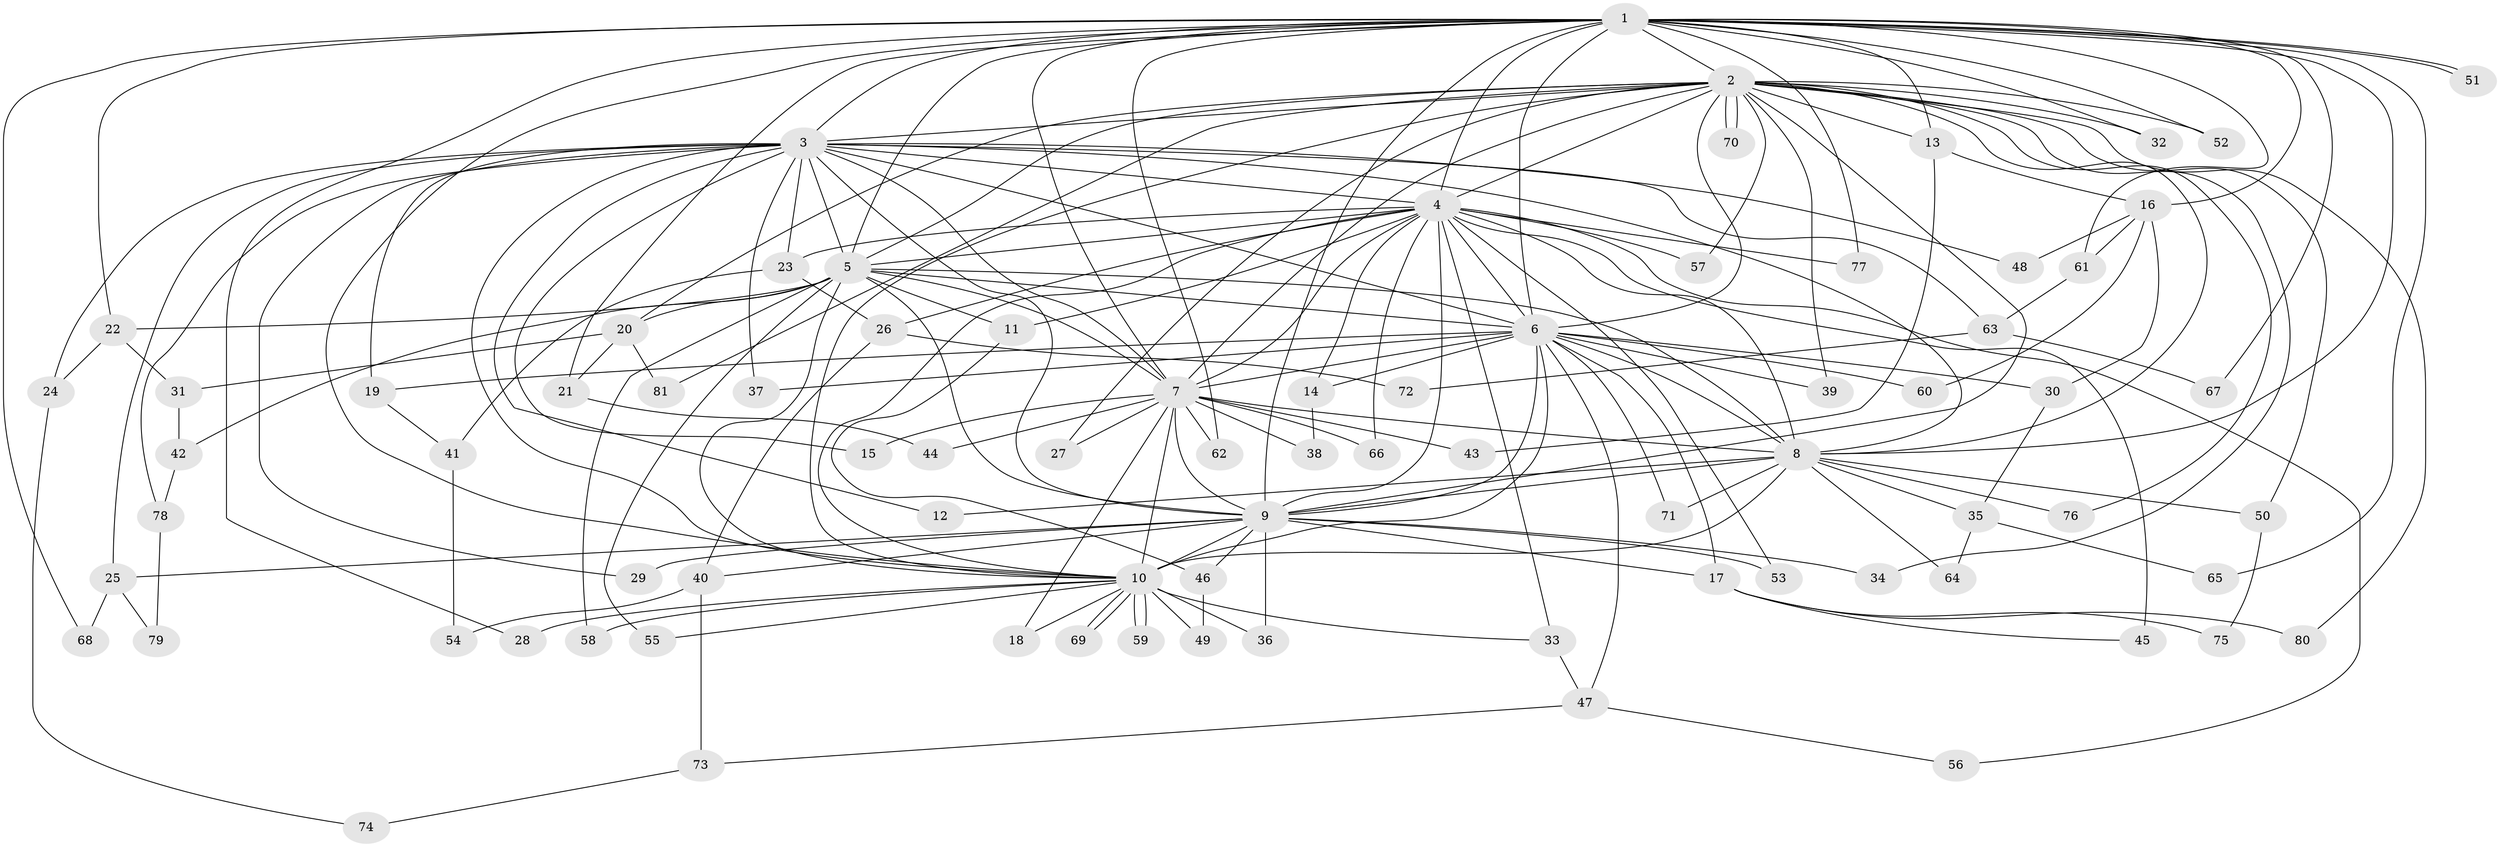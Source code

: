 // coarse degree distribution, {2: 0.375, 1: 0.375, 10: 0.041666666666666664, 13: 0.041666666666666664, 11: 0.041666666666666664, 3: 0.041666666666666664, 4: 0.041666666666666664, 8: 0.041666666666666664}
// Generated by graph-tools (version 1.1) at 2025/46/03/04/25 21:46:45]
// undirected, 81 vertices, 187 edges
graph export_dot {
graph [start="1"]
  node [color=gray90,style=filled];
  1;
  2;
  3;
  4;
  5;
  6;
  7;
  8;
  9;
  10;
  11;
  12;
  13;
  14;
  15;
  16;
  17;
  18;
  19;
  20;
  21;
  22;
  23;
  24;
  25;
  26;
  27;
  28;
  29;
  30;
  31;
  32;
  33;
  34;
  35;
  36;
  37;
  38;
  39;
  40;
  41;
  42;
  43;
  44;
  45;
  46;
  47;
  48;
  49;
  50;
  51;
  52;
  53;
  54;
  55;
  56;
  57;
  58;
  59;
  60;
  61;
  62;
  63;
  64;
  65;
  66;
  67;
  68;
  69;
  70;
  71;
  72;
  73;
  74;
  75;
  76;
  77;
  78;
  79;
  80;
  81;
  1 -- 2;
  1 -- 3;
  1 -- 4;
  1 -- 5;
  1 -- 6;
  1 -- 7;
  1 -- 8;
  1 -- 9;
  1 -- 10;
  1 -- 13;
  1 -- 16;
  1 -- 21;
  1 -- 22;
  1 -- 28;
  1 -- 32;
  1 -- 51;
  1 -- 51;
  1 -- 52;
  1 -- 61;
  1 -- 62;
  1 -- 65;
  1 -- 67;
  1 -- 68;
  1 -- 77;
  2 -- 3;
  2 -- 4;
  2 -- 5;
  2 -- 6;
  2 -- 7;
  2 -- 8;
  2 -- 9;
  2 -- 10;
  2 -- 13;
  2 -- 20;
  2 -- 27;
  2 -- 32;
  2 -- 34;
  2 -- 39;
  2 -- 50;
  2 -- 52;
  2 -- 57;
  2 -- 70;
  2 -- 70;
  2 -- 76;
  2 -- 80;
  2 -- 81;
  3 -- 4;
  3 -- 5;
  3 -- 6;
  3 -- 7;
  3 -- 8;
  3 -- 9;
  3 -- 10;
  3 -- 12;
  3 -- 15;
  3 -- 19;
  3 -- 23;
  3 -- 24;
  3 -- 25;
  3 -- 29;
  3 -- 37;
  3 -- 48;
  3 -- 63;
  3 -- 78;
  4 -- 5;
  4 -- 6;
  4 -- 7;
  4 -- 8;
  4 -- 9;
  4 -- 10;
  4 -- 11;
  4 -- 14;
  4 -- 23;
  4 -- 26;
  4 -- 33;
  4 -- 45;
  4 -- 53;
  4 -- 56;
  4 -- 57;
  4 -- 66;
  4 -- 77;
  5 -- 6;
  5 -- 7;
  5 -- 8;
  5 -- 9;
  5 -- 10;
  5 -- 11;
  5 -- 20;
  5 -- 22;
  5 -- 42;
  5 -- 55;
  5 -- 58;
  6 -- 7;
  6 -- 8;
  6 -- 9;
  6 -- 10;
  6 -- 14;
  6 -- 17;
  6 -- 19;
  6 -- 30;
  6 -- 37;
  6 -- 39;
  6 -- 47;
  6 -- 60;
  6 -- 71;
  7 -- 8;
  7 -- 9;
  7 -- 10;
  7 -- 15;
  7 -- 18;
  7 -- 27;
  7 -- 38;
  7 -- 43;
  7 -- 44;
  7 -- 62;
  7 -- 66;
  8 -- 9;
  8 -- 10;
  8 -- 12;
  8 -- 35;
  8 -- 50;
  8 -- 64;
  8 -- 71;
  8 -- 76;
  9 -- 10;
  9 -- 17;
  9 -- 25;
  9 -- 29;
  9 -- 34;
  9 -- 36;
  9 -- 40;
  9 -- 46;
  9 -- 53;
  10 -- 18;
  10 -- 28;
  10 -- 33;
  10 -- 36;
  10 -- 49;
  10 -- 55;
  10 -- 58;
  10 -- 59;
  10 -- 59;
  10 -- 69;
  10 -- 69;
  11 -- 46;
  13 -- 16;
  13 -- 43;
  14 -- 38;
  16 -- 30;
  16 -- 48;
  16 -- 60;
  16 -- 61;
  17 -- 45;
  17 -- 75;
  17 -- 80;
  19 -- 41;
  20 -- 21;
  20 -- 31;
  20 -- 81;
  21 -- 44;
  22 -- 24;
  22 -- 31;
  23 -- 26;
  23 -- 41;
  24 -- 74;
  25 -- 68;
  25 -- 79;
  26 -- 40;
  26 -- 72;
  30 -- 35;
  31 -- 42;
  33 -- 47;
  35 -- 64;
  35 -- 65;
  40 -- 54;
  40 -- 73;
  41 -- 54;
  42 -- 78;
  46 -- 49;
  47 -- 56;
  47 -- 73;
  50 -- 75;
  61 -- 63;
  63 -- 67;
  63 -- 72;
  73 -- 74;
  78 -- 79;
}
